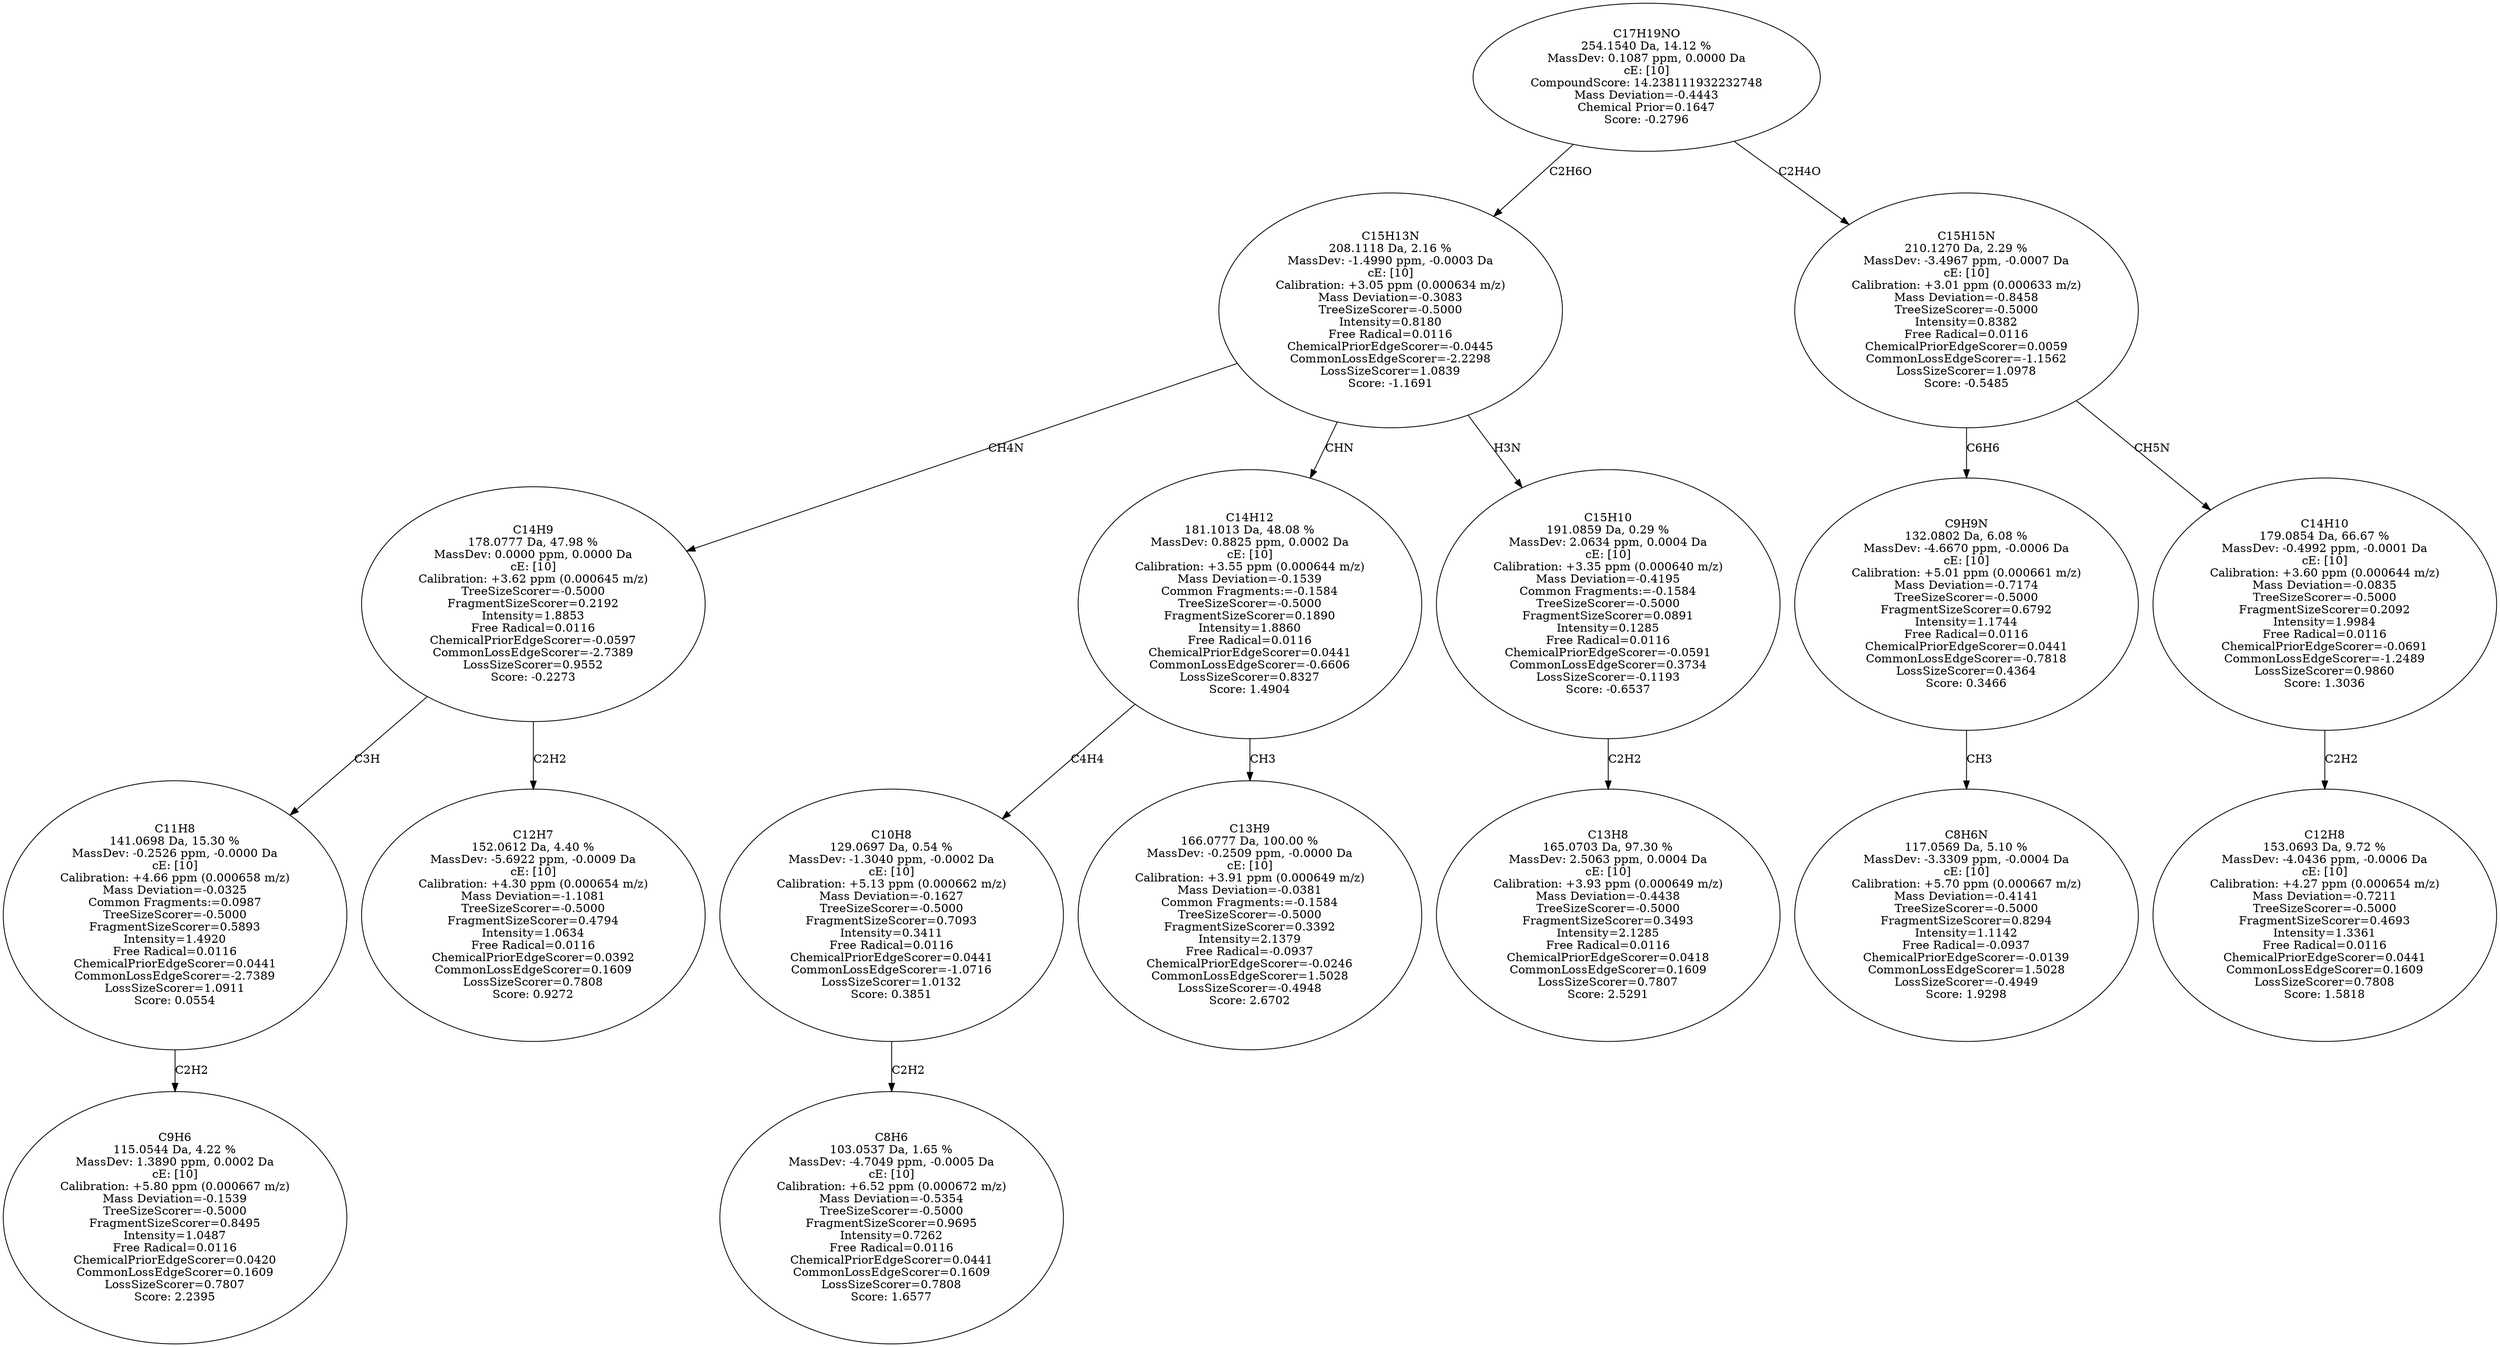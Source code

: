 strict digraph {
v1 [label="C9H6\n115.0544 Da, 4.22 %\nMassDev: 1.3890 ppm, 0.0002 Da\ncE: [10]\nCalibration: +5.80 ppm (0.000667 m/z)\nMass Deviation=-0.1539\nTreeSizeScorer=-0.5000\nFragmentSizeScorer=0.8495\nIntensity=1.0487\nFree Radical=0.0116\nChemicalPriorEdgeScorer=0.0420\nCommonLossEdgeScorer=0.1609\nLossSizeScorer=0.7807\nScore: 2.2395"];
v2 [label="C11H8\n141.0698 Da, 15.30 %\nMassDev: -0.2526 ppm, -0.0000 Da\ncE: [10]\nCalibration: +4.66 ppm (0.000658 m/z)\nMass Deviation=-0.0325\nCommon Fragments:=0.0987\nTreeSizeScorer=-0.5000\nFragmentSizeScorer=0.5893\nIntensity=1.4920\nFree Radical=0.0116\nChemicalPriorEdgeScorer=0.0441\nCommonLossEdgeScorer=-2.7389\nLossSizeScorer=1.0911\nScore: 0.0554"];
v3 [label="C12H7\n152.0612 Da, 4.40 %\nMassDev: -5.6922 ppm, -0.0009 Da\ncE: [10]\nCalibration: +4.30 ppm (0.000654 m/z)\nMass Deviation=-1.1081\nTreeSizeScorer=-0.5000\nFragmentSizeScorer=0.4794\nIntensity=1.0634\nFree Radical=0.0116\nChemicalPriorEdgeScorer=0.0392\nCommonLossEdgeScorer=0.1609\nLossSizeScorer=0.7808\nScore: 0.9272"];
v4 [label="C14H9\n178.0777 Da, 47.98 %\nMassDev: 0.0000 ppm, 0.0000 Da\ncE: [10]\nCalibration: +3.62 ppm (0.000645 m/z)\nTreeSizeScorer=-0.5000\nFragmentSizeScorer=0.2192\nIntensity=1.8853\nFree Radical=0.0116\nChemicalPriorEdgeScorer=-0.0597\nCommonLossEdgeScorer=-2.7389\nLossSizeScorer=0.9552\nScore: -0.2273"];
v5 [label="C8H6\n103.0537 Da, 1.65 %\nMassDev: -4.7049 ppm, -0.0005 Da\ncE: [10]\nCalibration: +6.52 ppm (0.000672 m/z)\nMass Deviation=-0.5354\nTreeSizeScorer=-0.5000\nFragmentSizeScorer=0.9695\nIntensity=0.7262\nFree Radical=0.0116\nChemicalPriorEdgeScorer=0.0441\nCommonLossEdgeScorer=0.1609\nLossSizeScorer=0.7808\nScore: 1.6577"];
v6 [label="C10H8\n129.0697 Da, 0.54 %\nMassDev: -1.3040 ppm, -0.0002 Da\ncE: [10]\nCalibration: +5.13 ppm (0.000662 m/z)\nMass Deviation=-0.1627\nTreeSizeScorer=-0.5000\nFragmentSizeScorer=0.7093\nIntensity=0.3411\nFree Radical=0.0116\nChemicalPriorEdgeScorer=0.0441\nCommonLossEdgeScorer=-1.0716\nLossSizeScorer=1.0132\nScore: 0.3851"];
v7 [label="C13H9\n166.0777 Da, 100.00 %\nMassDev: -0.2509 ppm, -0.0000 Da\ncE: [10]\nCalibration: +3.91 ppm (0.000649 m/z)\nMass Deviation=-0.0381\nCommon Fragments:=-0.1584\nTreeSizeScorer=-0.5000\nFragmentSizeScorer=0.3392\nIntensity=2.1379\nFree Radical=-0.0937\nChemicalPriorEdgeScorer=-0.0246\nCommonLossEdgeScorer=1.5028\nLossSizeScorer=-0.4948\nScore: 2.6702"];
v8 [label="C14H12\n181.1013 Da, 48.08 %\nMassDev: 0.8825 ppm, 0.0002 Da\ncE: [10]\nCalibration: +3.55 ppm (0.000644 m/z)\nMass Deviation=-0.1539\nCommon Fragments:=-0.1584\nTreeSizeScorer=-0.5000\nFragmentSizeScorer=0.1890\nIntensity=1.8860\nFree Radical=0.0116\nChemicalPriorEdgeScorer=0.0441\nCommonLossEdgeScorer=-0.6606\nLossSizeScorer=0.8327\nScore: 1.4904"];
v9 [label="C13H8\n165.0703 Da, 97.30 %\nMassDev: 2.5063 ppm, 0.0004 Da\ncE: [10]\nCalibration: +3.93 ppm (0.000649 m/z)\nMass Deviation=-0.4438\nTreeSizeScorer=-0.5000\nFragmentSizeScorer=0.3493\nIntensity=2.1285\nFree Radical=0.0116\nChemicalPriorEdgeScorer=0.0418\nCommonLossEdgeScorer=0.1609\nLossSizeScorer=0.7807\nScore: 2.5291"];
v10 [label="C15H10\n191.0859 Da, 0.29 %\nMassDev: 2.0634 ppm, 0.0004 Da\ncE: [10]\nCalibration: +3.35 ppm (0.000640 m/z)\nMass Deviation=-0.4195\nCommon Fragments:=-0.1584\nTreeSizeScorer=-0.5000\nFragmentSizeScorer=0.0891\nIntensity=0.1285\nFree Radical=0.0116\nChemicalPriorEdgeScorer=-0.0591\nCommonLossEdgeScorer=0.3734\nLossSizeScorer=-0.1193\nScore: -0.6537"];
v11 [label="C15H13N\n208.1118 Da, 2.16 %\nMassDev: -1.4990 ppm, -0.0003 Da\ncE: [10]\nCalibration: +3.05 ppm (0.000634 m/z)\nMass Deviation=-0.3083\nTreeSizeScorer=-0.5000\nIntensity=0.8180\nFree Radical=0.0116\nChemicalPriorEdgeScorer=-0.0445\nCommonLossEdgeScorer=-2.2298\nLossSizeScorer=1.0839\nScore: -1.1691"];
v12 [label="C8H6N\n117.0569 Da, 5.10 %\nMassDev: -3.3309 ppm, -0.0004 Da\ncE: [10]\nCalibration: +5.70 ppm (0.000667 m/z)\nMass Deviation=-0.4141\nTreeSizeScorer=-0.5000\nFragmentSizeScorer=0.8294\nIntensity=1.1142\nFree Radical=-0.0937\nChemicalPriorEdgeScorer=-0.0139\nCommonLossEdgeScorer=1.5028\nLossSizeScorer=-0.4949\nScore: 1.9298"];
v13 [label="C9H9N\n132.0802 Da, 6.08 %\nMassDev: -4.6670 ppm, -0.0006 Da\ncE: [10]\nCalibration: +5.01 ppm (0.000661 m/z)\nMass Deviation=-0.7174\nTreeSizeScorer=-0.5000\nFragmentSizeScorer=0.6792\nIntensity=1.1744\nFree Radical=0.0116\nChemicalPriorEdgeScorer=0.0441\nCommonLossEdgeScorer=-0.7818\nLossSizeScorer=0.4364\nScore: 0.3466"];
v14 [label="C12H8\n153.0693 Da, 9.72 %\nMassDev: -4.0436 ppm, -0.0006 Da\ncE: [10]\nCalibration: +4.27 ppm (0.000654 m/z)\nMass Deviation=-0.7211\nTreeSizeScorer=-0.5000\nFragmentSizeScorer=0.4693\nIntensity=1.3361\nFree Radical=0.0116\nChemicalPriorEdgeScorer=0.0441\nCommonLossEdgeScorer=0.1609\nLossSizeScorer=0.7808\nScore: 1.5818"];
v15 [label="C14H10\n179.0854 Da, 66.67 %\nMassDev: -0.4992 ppm, -0.0001 Da\ncE: [10]\nCalibration: +3.60 ppm (0.000644 m/z)\nMass Deviation=-0.0835\nTreeSizeScorer=-0.5000\nFragmentSizeScorer=0.2092\nIntensity=1.9984\nFree Radical=0.0116\nChemicalPriorEdgeScorer=-0.0691\nCommonLossEdgeScorer=-1.2489\nLossSizeScorer=0.9860\nScore: 1.3036"];
v16 [label="C15H15N\n210.1270 Da, 2.29 %\nMassDev: -3.4967 ppm, -0.0007 Da\ncE: [10]\nCalibration: +3.01 ppm (0.000633 m/z)\nMass Deviation=-0.8458\nTreeSizeScorer=-0.5000\nIntensity=0.8382\nFree Radical=0.0116\nChemicalPriorEdgeScorer=0.0059\nCommonLossEdgeScorer=-1.1562\nLossSizeScorer=1.0978\nScore: -0.5485"];
v17 [label="C17H19NO\n254.1540 Da, 14.12 %\nMassDev: 0.1087 ppm, 0.0000 Da\ncE: [10]\nCompoundScore: 14.238111932232748\nMass Deviation=-0.4443\nChemical Prior=0.1647\nScore: -0.2796"];
v2 -> v1 [label="C2H2"];
v4 -> v2 [label="C3H"];
v4 -> v3 [label="C2H2"];
v11 -> v4 [label="CH4N"];
v6 -> v5 [label="C2H2"];
v8 -> v6 [label="C4H4"];
v8 -> v7 [label="CH3"];
v11 -> v8 [label="CHN"];
v10 -> v9 [label="C2H2"];
v11 -> v10 [label="H3N"];
v17 -> v11 [label="C2H6O"];
v13 -> v12 [label="CH3"];
v16 -> v13 [label="C6H6"];
v15 -> v14 [label="C2H2"];
v16 -> v15 [label="CH5N"];
v17 -> v16 [label="C2H4O"];
}